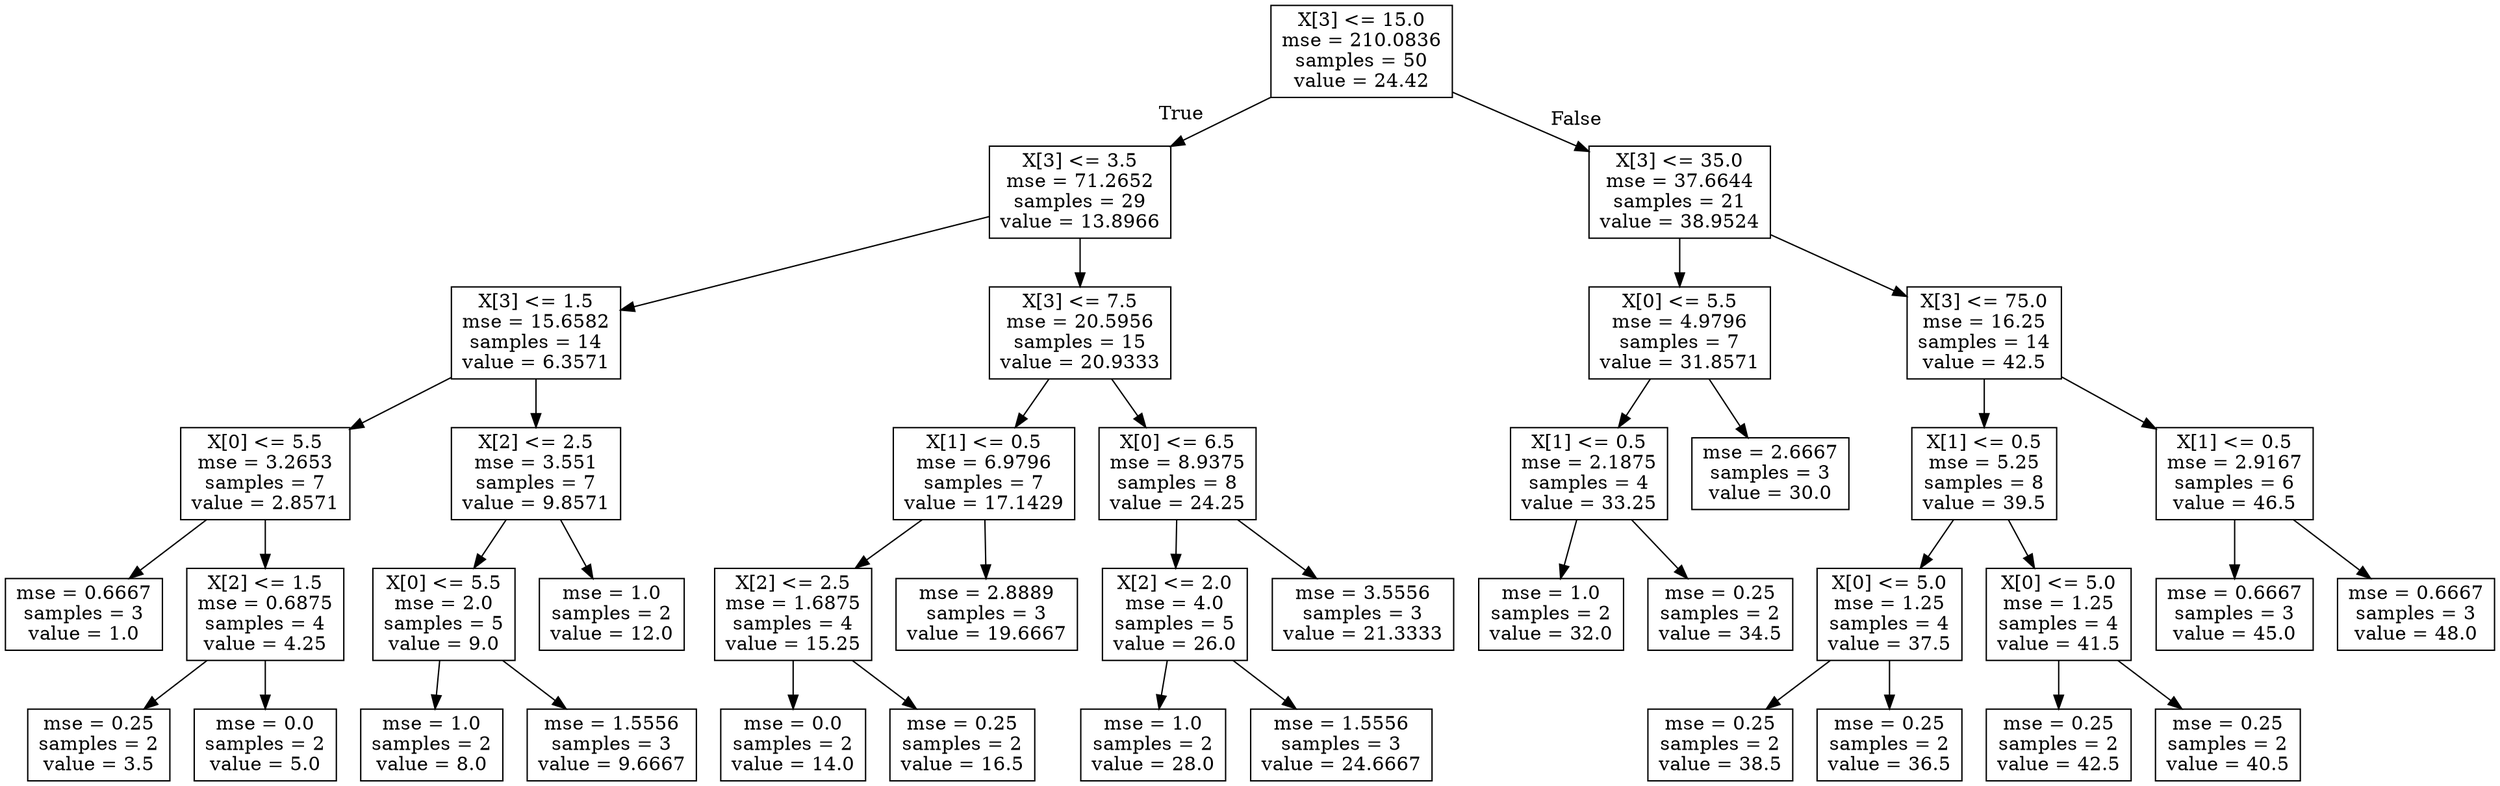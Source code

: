 digraph Tree {
node [shape=box] ;
0 [label="X[3] <= 15.0\nmse = 210.0836\nsamples = 50\nvalue = 24.42"] ;
1 [label="X[3] <= 3.5\nmse = 71.2652\nsamples = 29\nvalue = 13.8966"] ;
0 -> 1 [labeldistance=2.5, labelangle=45, headlabel="True"] ;
2 [label="X[3] <= 1.5\nmse = 15.6582\nsamples = 14\nvalue = 6.3571"] ;
1 -> 2 ;
3 [label="X[0] <= 5.5\nmse = 3.2653\nsamples = 7\nvalue = 2.8571"] ;
2 -> 3 ;
4 [label="mse = 0.6667\nsamples = 3\nvalue = 1.0"] ;
3 -> 4 ;
5 [label="X[2] <= 1.5\nmse = 0.6875\nsamples = 4\nvalue = 4.25"] ;
3 -> 5 ;
6 [label="mse = 0.25\nsamples = 2\nvalue = 3.5"] ;
5 -> 6 ;
7 [label="mse = 0.0\nsamples = 2\nvalue = 5.0"] ;
5 -> 7 ;
8 [label="X[2] <= 2.5\nmse = 3.551\nsamples = 7\nvalue = 9.8571"] ;
2 -> 8 ;
9 [label="X[0] <= 5.5\nmse = 2.0\nsamples = 5\nvalue = 9.0"] ;
8 -> 9 ;
10 [label="mse = 1.0\nsamples = 2\nvalue = 8.0"] ;
9 -> 10 ;
11 [label="mse = 1.5556\nsamples = 3\nvalue = 9.6667"] ;
9 -> 11 ;
12 [label="mse = 1.0\nsamples = 2\nvalue = 12.0"] ;
8 -> 12 ;
13 [label="X[3] <= 7.5\nmse = 20.5956\nsamples = 15\nvalue = 20.9333"] ;
1 -> 13 ;
14 [label="X[1] <= 0.5\nmse = 6.9796\nsamples = 7\nvalue = 17.1429"] ;
13 -> 14 ;
15 [label="X[2] <= 2.5\nmse = 1.6875\nsamples = 4\nvalue = 15.25"] ;
14 -> 15 ;
16 [label="mse = 0.0\nsamples = 2\nvalue = 14.0"] ;
15 -> 16 ;
17 [label="mse = 0.25\nsamples = 2\nvalue = 16.5"] ;
15 -> 17 ;
18 [label="mse = 2.8889\nsamples = 3\nvalue = 19.6667"] ;
14 -> 18 ;
19 [label="X[0] <= 6.5\nmse = 8.9375\nsamples = 8\nvalue = 24.25"] ;
13 -> 19 ;
20 [label="X[2] <= 2.0\nmse = 4.0\nsamples = 5\nvalue = 26.0"] ;
19 -> 20 ;
21 [label="mse = 1.0\nsamples = 2\nvalue = 28.0"] ;
20 -> 21 ;
22 [label="mse = 1.5556\nsamples = 3\nvalue = 24.6667"] ;
20 -> 22 ;
23 [label="mse = 3.5556\nsamples = 3\nvalue = 21.3333"] ;
19 -> 23 ;
24 [label="X[3] <= 35.0\nmse = 37.6644\nsamples = 21\nvalue = 38.9524"] ;
0 -> 24 [labeldistance=2.5, labelangle=-45, headlabel="False"] ;
25 [label="X[0] <= 5.5\nmse = 4.9796\nsamples = 7\nvalue = 31.8571"] ;
24 -> 25 ;
26 [label="X[1] <= 0.5\nmse = 2.1875\nsamples = 4\nvalue = 33.25"] ;
25 -> 26 ;
27 [label="mse = 1.0\nsamples = 2\nvalue = 32.0"] ;
26 -> 27 ;
28 [label="mse = 0.25\nsamples = 2\nvalue = 34.5"] ;
26 -> 28 ;
29 [label="mse = 2.6667\nsamples = 3\nvalue = 30.0"] ;
25 -> 29 ;
30 [label="X[3] <= 75.0\nmse = 16.25\nsamples = 14\nvalue = 42.5"] ;
24 -> 30 ;
31 [label="X[1] <= 0.5\nmse = 5.25\nsamples = 8\nvalue = 39.5"] ;
30 -> 31 ;
32 [label="X[0] <= 5.0\nmse = 1.25\nsamples = 4\nvalue = 37.5"] ;
31 -> 32 ;
33 [label="mse = 0.25\nsamples = 2\nvalue = 38.5"] ;
32 -> 33 ;
34 [label="mse = 0.25\nsamples = 2\nvalue = 36.5"] ;
32 -> 34 ;
35 [label="X[0] <= 5.0\nmse = 1.25\nsamples = 4\nvalue = 41.5"] ;
31 -> 35 ;
36 [label="mse = 0.25\nsamples = 2\nvalue = 42.5"] ;
35 -> 36 ;
37 [label="mse = 0.25\nsamples = 2\nvalue = 40.5"] ;
35 -> 37 ;
38 [label="X[1] <= 0.5\nmse = 2.9167\nsamples = 6\nvalue = 46.5"] ;
30 -> 38 ;
39 [label="mse = 0.6667\nsamples = 3\nvalue = 45.0"] ;
38 -> 39 ;
40 [label="mse = 0.6667\nsamples = 3\nvalue = 48.0"] ;
38 -> 40 ;
}